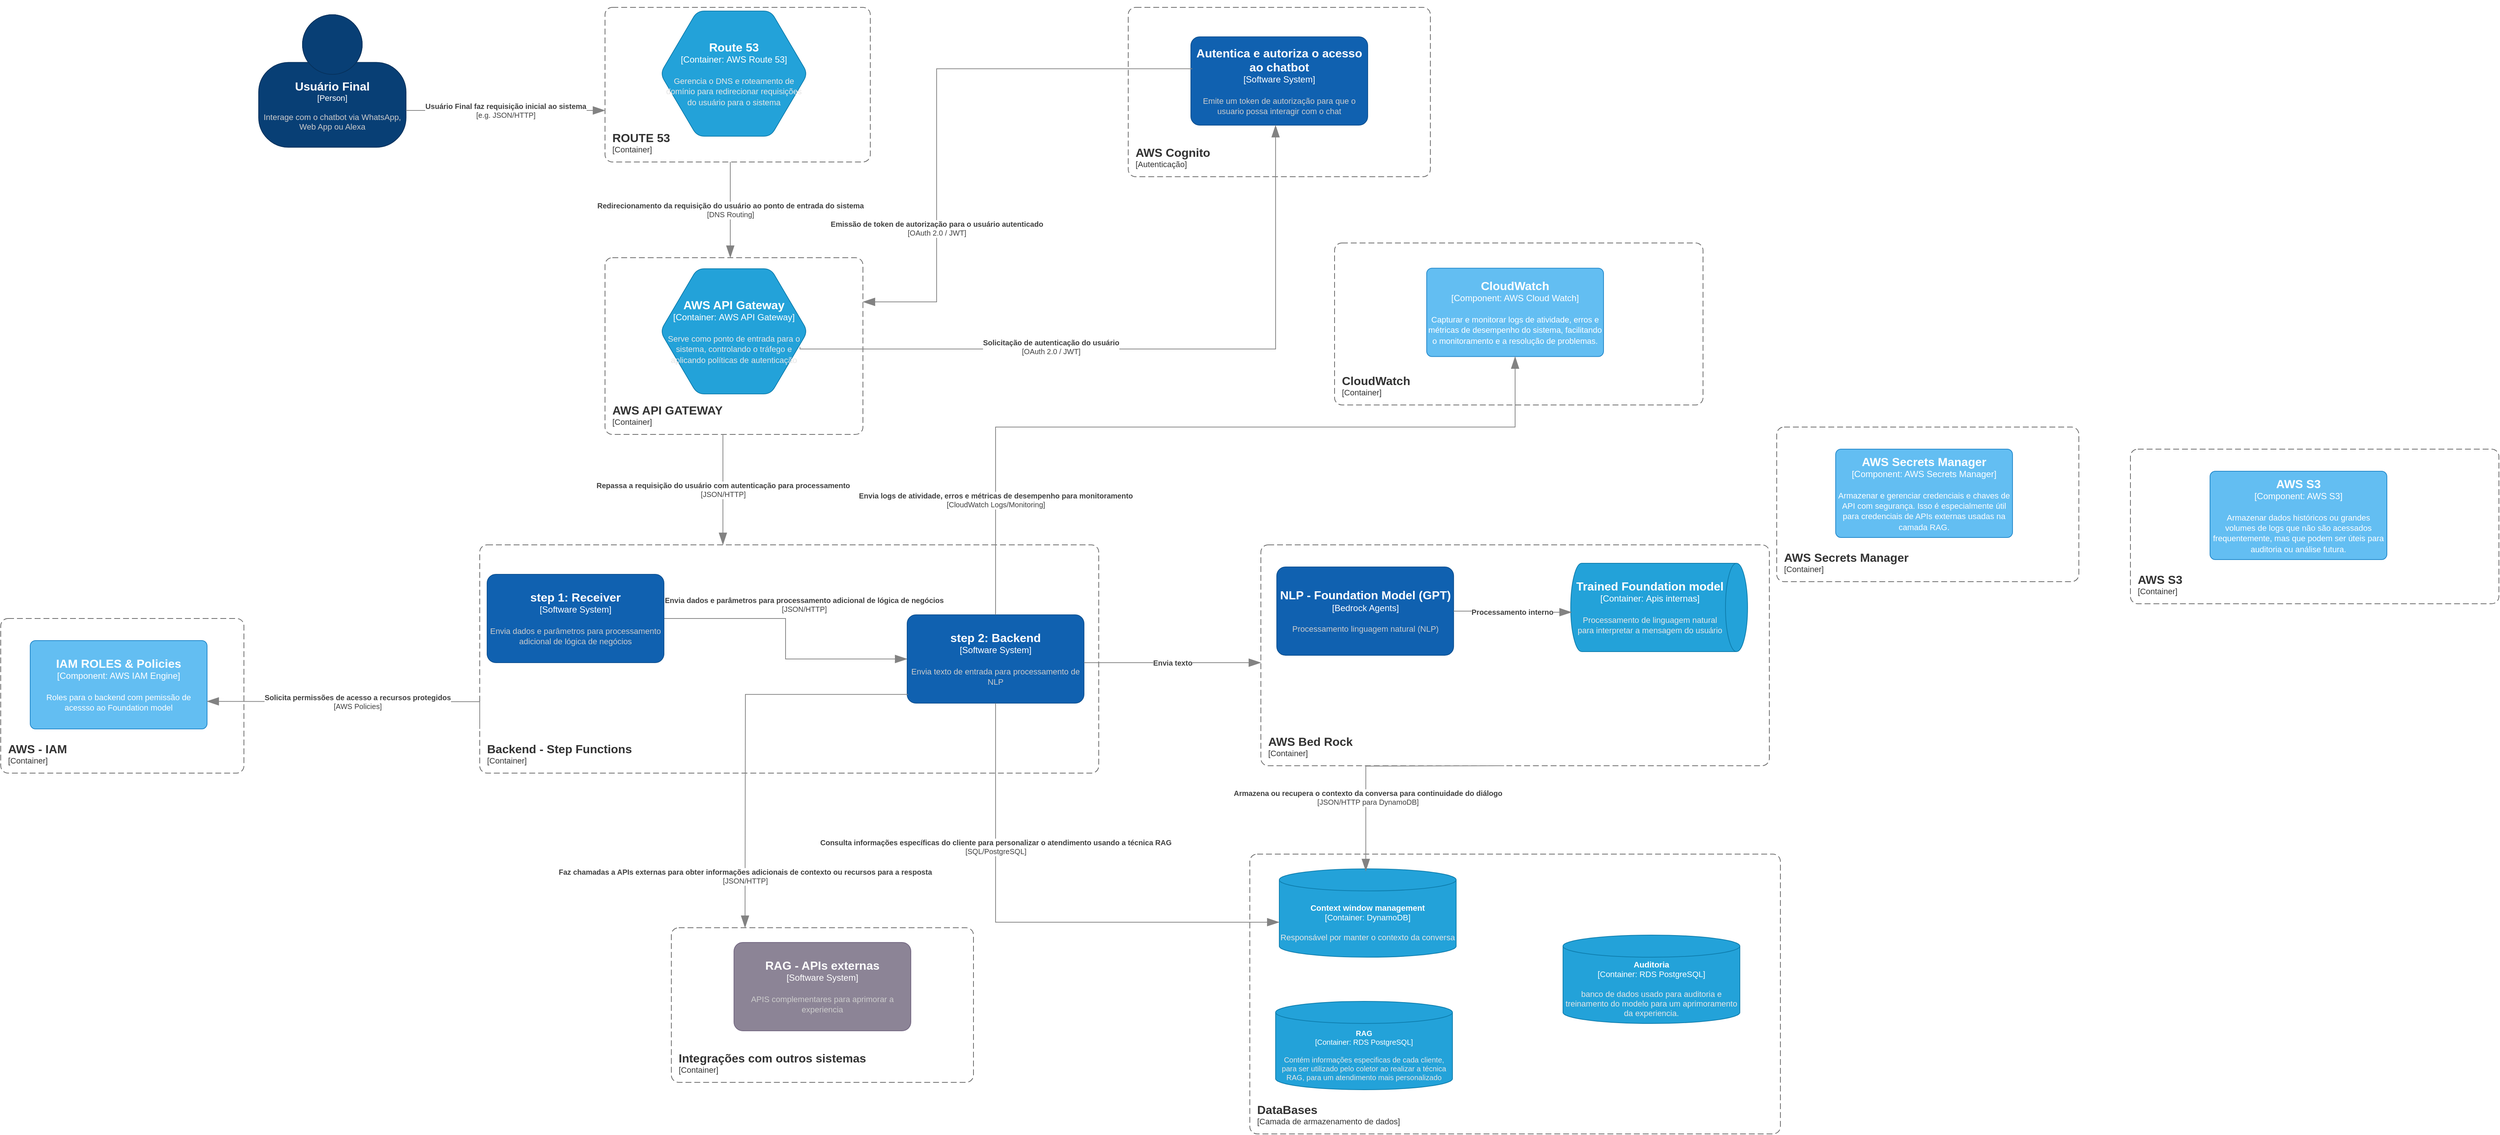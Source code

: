 <mxfile version="24.8.3">
  <diagram name="componentes" id="CaJh-Bn7c98b0ytrD74R">
    <mxGraphModel dx="3360" dy="2262" grid="1" gridSize="10" guides="1" tooltips="1" connect="1" arrows="1" fold="1" page="1" pageScale="1" pageWidth="827" pageHeight="1169" math="0" shadow="0">
      <root>
        <mxCell id="0" />
        <mxCell id="1" parent="0" />
        <object placeholders="1" c4Name="Usuário Final" c4Type="Person" c4Description="Interage com o chatbot via WhatsApp, Web App ou Alexa" label="&lt;font style=&quot;font-size: 16px&quot;&gt;&lt;b&gt;%c4Name%&lt;/b&gt;&lt;/font&gt;&lt;div&gt;[%c4Type%]&lt;/div&gt;&lt;br&gt;&lt;div&gt;&lt;font style=&quot;font-size: 11px&quot;&gt;&lt;font color=&quot;#cccccc&quot;&gt;%c4Description%&lt;/font&gt;&lt;/div&gt;" id="VNdF38yCdSBTjwTRoGW1-2">
          <mxCell style="html=1;fontSize=11;dashed=0;whiteSpace=wrap;fillColor=#083F75;strokeColor=#06315C;fontColor=#ffffff;shape=mxgraph.c4.person2;align=center;metaEdit=1;points=[[0.5,0,0],[1,0.5,0],[1,0.75,0],[0.75,1,0],[0.5,1,0],[0.25,1,0],[0,0.75,0],[0,0.5,0]];resizable=0;" parent="1" vertex="1">
            <mxGeometry x="-580" y="-220" width="200" height="180" as="geometry" />
          </mxCell>
        </object>
        <mxCell id="VNdF38yCdSBTjwTRoGW1-6" value="" style="group" parent="1" vertex="1" connectable="0">
          <mxGeometry x="600" y="-240" width="410" height="240" as="geometry" />
        </mxCell>
        <object placeholders="1" c4Name="AWS Cognito" c4Type="ContainerScopeBoundary" c4Application="Autenticação" label="&lt;font style=&quot;font-size: 16px&quot;&gt;&lt;b&gt;&lt;div style=&quot;text-align: left&quot;&gt;%c4Name%&lt;/div&gt;&lt;/b&gt;&lt;/font&gt;&lt;div style=&quot;text-align: left&quot;&gt;[%c4Application%]&lt;/div&gt;" id="VNdF38yCdSBTjwTRoGW1-4">
          <mxCell style="rounded=1;fontSize=11;whiteSpace=wrap;html=1;dashed=1;arcSize=20;fillColor=none;strokeColor=#666666;fontColor=#333333;labelBackgroundColor=none;align=left;verticalAlign=bottom;labelBorderColor=none;spacingTop=0;spacing=10;dashPattern=8 4;metaEdit=1;rotatable=0;perimeter=rectanglePerimeter;noLabel=0;labelPadding=0;allowArrows=0;connectable=0;expand=0;recursiveResize=0;editable=1;pointerEvents=0;absoluteArcSize=1;points=[[0.25,0,0],[0.5,0,0],[0.75,0,0],[1,0.25,0],[1,0.5,0],[1,0.75,0],[0.75,1,0],[0.5,1,0],[0.25,1,0],[0,0.75,0],[0,0.5,0],[0,0.25,0]];" parent="VNdF38yCdSBTjwTRoGW1-6" vertex="1">
            <mxGeometry y="10" width="410" height="230" as="geometry" />
          </mxCell>
        </object>
        <object placeholders="1" c4Name="Autentica e autoriza o acesso ao chatbot" c4Type="Software System" c4Description="Emite um token de autorização para que o usuario possa interagir com o chat" label="&lt;font style=&quot;font-size: 16px&quot;&gt;&lt;b&gt;%c4Name%&lt;/b&gt;&lt;/font&gt;&lt;div&gt;[%c4Type%]&lt;/div&gt;&lt;br&gt;&lt;div&gt;&lt;font style=&quot;font-size: 11px&quot;&gt;&lt;font color=&quot;#cccccc&quot;&gt;%c4Description%&lt;/font&gt;&lt;/div&gt;" id="VNdF38yCdSBTjwTRoGW1-5">
          <mxCell style="rounded=1;whiteSpace=wrap;html=1;labelBackgroundColor=none;fillColor=#1061B0;fontColor=#ffffff;align=center;arcSize=10;strokeColor=#0D5091;metaEdit=1;resizable=0;points=[[0.25,0,0],[0.5,0,0],[0.75,0,0],[1,0.25,0],[1,0.5,0],[1,0.75,0],[0.75,1,0],[0.5,1,0],[0.25,1,0],[0,0.75,0],[0,0.5,0],[0,0.25,0]];" parent="VNdF38yCdSBTjwTRoGW1-6" vertex="1">
            <mxGeometry x="85" y="49.996" width="240" height="120" as="geometry" />
          </mxCell>
        </object>
        <object placeholders="1" c4Name="ROUTE 53" c4Type="ContainerScopeBoundary" c4Application="Container" label="&lt;font style=&quot;font-size: 16px&quot;&gt;&lt;b&gt;&lt;div style=&quot;text-align: left&quot;&gt;%c4Name%&lt;/div&gt;&lt;/b&gt;&lt;/font&gt;&lt;div style=&quot;text-align: left&quot;&gt;[%c4Application%]&lt;/div&gt;" id="VNdF38yCdSBTjwTRoGW1-8">
          <mxCell style="rounded=1;fontSize=11;whiteSpace=wrap;html=1;dashed=1;arcSize=20;fillColor=none;strokeColor=#666666;fontColor=#333333;labelBackgroundColor=none;align=left;verticalAlign=bottom;labelBorderColor=none;spacingTop=0;spacing=10;dashPattern=8 4;metaEdit=1;rotatable=0;perimeter=rectanglePerimeter;noLabel=0;labelPadding=0;allowArrows=0;connectable=0;expand=0;recursiveResize=0;editable=1;pointerEvents=0;absoluteArcSize=1;points=[[0.25,0,0],[0.5,0,0],[0.75,0,0],[1,0.25,0],[1,0.5,0],[1,0.75,0],[0.75,1,0],[0.5,1,0],[0.25,1,0],[0,0.75,0],[0,0.5,0],[0,0.25,0]];" parent="1" vertex="1">
            <mxGeometry x="-110" y="-230" width="360" height="210" as="geometry" />
          </mxCell>
        </object>
        <object placeholders="1" c4Name="AWS Secrets Manager" c4Type="ContainerScopeBoundary" c4Application="Container" label="&lt;font style=&quot;font-size: 16px&quot;&gt;&lt;b&gt;&lt;div style=&quot;text-align: left&quot;&gt;%c4Name%&lt;/div&gt;&lt;/b&gt;&lt;/font&gt;&lt;div style=&quot;text-align: left&quot;&gt;[%c4Application%]&lt;/div&gt;" id="xEpCCRuONQisVrGLrf9y-17">
          <mxCell style="rounded=1;fontSize=11;whiteSpace=wrap;html=1;dashed=1;arcSize=20;fillColor=none;strokeColor=#666666;fontColor=#333333;labelBackgroundColor=none;align=left;verticalAlign=bottom;labelBorderColor=none;spacingTop=0;spacing=10;dashPattern=8 4;metaEdit=1;rotatable=0;perimeter=rectanglePerimeter;noLabel=0;labelPadding=0;allowArrows=0;connectable=0;expand=0;recursiveResize=0;editable=1;pointerEvents=0;absoluteArcSize=1;points=[[0.25,0,0],[0.5,0,0],[0.75,0,0],[1,0.25,0],[1,0.5,0],[1,0.75,0],[0.75,1,0],[0.5,1,0],[0.25,1,0],[0,0.75,0],[0,0.5,0],[0,0.25,0]];" parent="1" vertex="1">
            <mxGeometry x="1480" y="340" width="410" height="210" as="geometry" />
          </mxCell>
        </object>
        <object placeholders="1" c4Name="AWS Secrets Manager" c4Type="Component" c4Technology="AWS Secrets Manager" c4Description="Armazenar e gerenciar credenciais e chaves de API com segurança. Isso é especialmente útil para credenciais de APIs externas usadas na camada RAG." label="&lt;font style=&quot;font-size: 16px&quot;&gt;&lt;b&gt;%c4Name%&lt;/b&gt;&lt;/font&gt;&lt;div&gt;[%c4Type%: %c4Technology%]&lt;/div&gt;&lt;br&gt;&lt;div&gt;&lt;font style=&quot;font-size: 11px&quot;&gt;%c4Description%&lt;/font&gt;&lt;/div&gt;" id="xEpCCRuONQisVrGLrf9y-18">
          <mxCell style="rounded=1;whiteSpace=wrap;html=1;labelBackgroundColor=none;fillColor=#63BEF2;fontColor=#ffffff;align=center;arcSize=6;strokeColor=#2086C9;metaEdit=1;resizable=0;points=[[0.25,0,0],[0.5,0,0],[0.75,0,0],[1,0.25,0],[1,0.5,0],[1,0.75,0],[0.75,1,0],[0.5,1,0],[0.25,1,0],[0,0.75,0],[0,0.5,0],[0,0.25,0]];" parent="1" vertex="1">
            <mxGeometry x="1560" y="370" width="240" height="120" as="geometry" />
          </mxCell>
        </object>
        <object placeholders="1" c4Name="AWS S3" c4Type="ContainerScopeBoundary" c4Application="Container" label="&lt;font style=&quot;font-size: 16px&quot;&gt;&lt;b&gt;&lt;div style=&quot;text-align: left&quot;&gt;%c4Name%&lt;/div&gt;&lt;/b&gt;&lt;/font&gt;&lt;div style=&quot;text-align: left&quot;&gt;[%c4Application%]&lt;/div&gt;" id="xEpCCRuONQisVrGLrf9y-19">
          <mxCell style="rounded=1;fontSize=11;whiteSpace=wrap;html=1;dashed=1;arcSize=20;fillColor=none;strokeColor=#666666;fontColor=#333333;labelBackgroundColor=none;align=left;verticalAlign=bottom;labelBorderColor=none;spacingTop=0;spacing=10;dashPattern=8 4;metaEdit=1;rotatable=0;perimeter=rectanglePerimeter;noLabel=0;labelPadding=0;allowArrows=0;connectable=0;expand=0;recursiveResize=0;editable=1;pointerEvents=0;absoluteArcSize=1;points=[[0.25,0,0],[0.5,0,0],[0.75,0,0],[1,0.25,0],[1,0.5,0],[1,0.75,0],[0.75,1,0],[0.5,1,0],[0.25,1,0],[0,0.75,0],[0,0.5,0],[0,0.25,0]];" parent="1" vertex="1">
            <mxGeometry x="1960" y="370" width="500" height="210" as="geometry" />
          </mxCell>
        </object>
        <object placeholders="1" c4Name="AWS S3" c4Type="Component" c4Technology="AWS S3" c4Description="Armazenar dados históricos ou grandes volumes de logs que não são acessados frequentemente, mas que podem ser úteis para auditoria ou análise futura." label="&lt;font style=&quot;font-size: 16px&quot;&gt;&lt;b&gt;%c4Name%&lt;/b&gt;&lt;/font&gt;&lt;div&gt;[%c4Type%: %c4Technology%]&lt;/div&gt;&lt;br&gt;&lt;div&gt;&lt;font style=&quot;font-size: 11px&quot;&gt;%c4Description%&lt;/font&gt;&lt;/div&gt;" id="xEpCCRuONQisVrGLrf9y-20">
          <mxCell style="rounded=1;whiteSpace=wrap;html=1;labelBackgroundColor=none;fillColor=#63BEF2;fontColor=#ffffff;align=center;arcSize=6;strokeColor=#2086C9;metaEdit=1;resizable=0;points=[[0.25,0,0],[0.5,0,0],[0.75,0,0],[1,0.25,0],[1,0.5,0],[1,0.75,0],[0.75,1,0],[0.5,1,0],[0.25,1,0],[0,0.75,0],[0,0.5,0],[0,0.25,0]];" parent="1" vertex="1">
            <mxGeometry x="2068" y="400" width="240" height="120" as="geometry" />
          </mxCell>
        </object>
        <object placeholders="1" c4Name="Route 53" c4Type="Container" c4Technology="AWS Route 53" c4Description="Gerencia o DNS e roteamento de domínio para redirecionar requisições do usuário para o sistema" label="&lt;font style=&quot;font-size: 16px&quot;&gt;&lt;b&gt;%c4Name%&lt;/b&gt;&lt;/font&gt;&lt;div&gt;[%c4Type%:&amp;nbsp;%c4Technology%]&lt;/div&gt;&lt;br&gt;&lt;div&gt;&lt;font style=&quot;font-size: 11px&quot;&gt;&lt;font color=&quot;#E6E6E6&quot;&gt;%c4Description%&lt;/font&gt;&lt;/div&gt;" id="4NacW16ovgqLjH-iZWPr-2">
          <mxCell style="shape=hexagon;size=50;perimeter=hexagonPerimeter2;whiteSpace=wrap;html=1;fixedSize=1;rounded=1;labelBackgroundColor=none;fillColor=#23A2D9;fontSize=12;fontColor=#ffffff;align=center;strokeColor=#0E7DAD;metaEdit=1;points=[[0.5,0,0],[1,0.25,0],[1,0.5,0],[1,0.75,0],[0.5,1,0],[0,0.75,0],[0,0.5,0],[0,0.25,0]];resizable=0;" vertex="1" parent="1">
            <mxGeometry x="-35" y="-225" width="200" height="170" as="geometry" />
          </mxCell>
        </object>
        <object placeholders="1" c4Type="Relationship" c4Technology="e.g. JSON/HTTP" c4Description="Usuário Final faz requisição inicial ao sistema" label="&lt;div style=&quot;text-align: left&quot;&gt;&lt;div style=&quot;text-align: center&quot;&gt;&lt;b&gt;%c4Description%&lt;/b&gt;&lt;/div&gt;&lt;div style=&quot;text-align: center&quot;&gt;[%c4Technology%]&lt;/div&gt;&lt;/div&gt;" id="4NacW16ovgqLjH-iZWPr-5">
          <mxCell style="endArrow=blockThin;html=1;fontSize=10;fontColor=#404040;strokeWidth=1;endFill=1;strokeColor=#828282;elbow=vertical;metaEdit=1;endSize=14;startSize=14;jumpStyle=arc;jumpSize=16;rounded=0;edgeStyle=orthogonalEdgeStyle;" edge="1" parent="1">
            <mxGeometry width="240" relative="1" as="geometry">
              <mxPoint x="-380" y="-90" as="sourcePoint" />
              <mxPoint x="-110" y="-90" as="targetPoint" />
            </mxGeometry>
          </mxCell>
        </object>
        <mxCell id="4NacW16ovgqLjH-iZWPr-6" value="" style="group" vertex="1" connectable="0" parent="1">
          <mxGeometry x="-110" y="110" width="350" height="240" as="geometry" />
        </mxCell>
        <object placeholders="1" c4Name="AWS API GATEWAY" c4Type="ContainerScopeBoundary" c4Application="Container" label="&lt;font style=&quot;font-size: 16px&quot;&gt;&lt;b&gt;&lt;div style=&quot;text-align: left&quot;&gt;%c4Name%&lt;/div&gt;&lt;/b&gt;&lt;/font&gt;&lt;div style=&quot;text-align: left&quot;&gt;[%c4Application%]&lt;/div&gt;" id="VNdF38yCdSBTjwTRoGW1-7">
          <mxCell style="rounded=1;fontSize=11;whiteSpace=wrap;html=1;dashed=1;arcSize=20;fillColor=none;strokeColor=#666666;fontColor=#333333;labelBackgroundColor=none;align=left;verticalAlign=bottom;labelBorderColor=none;spacingTop=0;spacing=10;dashPattern=8 4;metaEdit=1;rotatable=0;perimeter=rectanglePerimeter;noLabel=0;labelPadding=0;allowArrows=0;connectable=0;expand=0;recursiveResize=0;editable=1;pointerEvents=0;absoluteArcSize=1;points=[[0.25,0,0],[0.5,0,0],[0.75,0,0],[1,0.25,0],[1,0.5,0],[1,0.75,0],[0.75,1,0],[0.5,1,0],[0.25,1,0],[0,0.75,0],[0,0.5,0],[0,0.25,0]];" parent="4NacW16ovgqLjH-iZWPr-6" vertex="1">
            <mxGeometry width="350" height="240" as="geometry" />
          </mxCell>
        </object>
        <object placeholders="1" c4Name="AWS API Gateway" c4Type="Container" c4Technology="AWS API Gateway" c4Description="Serve como ponto de entrada para o sistema, controlando o tráfego e aplicando políticas de autenticação" label="&lt;font style=&quot;font-size: 16px&quot;&gt;&lt;b&gt;%c4Name%&lt;/b&gt;&lt;/font&gt;&lt;div&gt;[%c4Type%:&amp;nbsp;%c4Technology%]&lt;/div&gt;&lt;br&gt;&lt;div&gt;&lt;font style=&quot;font-size: 11px&quot;&gt;&lt;font color=&quot;#E6E6E6&quot;&gt;%c4Description%&lt;/font&gt;&lt;/div&gt;" id="4NacW16ovgqLjH-iZWPr-3">
          <mxCell style="shape=hexagon;size=50;perimeter=hexagonPerimeter2;whiteSpace=wrap;html=1;fixedSize=1;rounded=1;labelBackgroundColor=none;fillColor=#23A2D9;fontSize=12;fontColor=#ffffff;align=center;strokeColor=#0E7DAD;metaEdit=1;points=[[0.5,0,0],[1,0.25,0],[1,0.5,0],[1,0.75,0],[0.5,1,0],[0,0.75,0],[0,0.5,0],[0,0.25,0]];resizable=0;" vertex="1" parent="4NacW16ovgqLjH-iZWPr-6">
            <mxGeometry x="74.996" y="15" width="200" height="170" as="geometry" />
          </mxCell>
        </object>
        <object placeholders="1" c4Type="Relationship" c4Technology="DNS Routing" c4Description="Redirecionamento da requisição do usuário ao ponto de entrada do sistema" label="&lt;div style=&quot;text-align: left&quot;&gt;&lt;div style=&quot;text-align: center&quot;&gt;&lt;b&gt;%c4Description%&lt;/b&gt;&lt;/div&gt;&lt;div style=&quot;text-align: center&quot;&gt;[%c4Technology%]&lt;/div&gt;&lt;/div&gt;" id="4NacW16ovgqLjH-iZWPr-7">
          <mxCell style="endArrow=blockThin;html=1;fontSize=10;fontColor=#404040;strokeWidth=1;endFill=1;strokeColor=#828282;elbow=vertical;metaEdit=1;endSize=14;startSize=14;jumpStyle=arc;jumpSize=16;rounded=0;edgeStyle=orthogonalEdgeStyle;" edge="1" parent="1">
            <mxGeometry width="240" relative="1" as="geometry">
              <mxPoint x="60" y="-20" as="sourcePoint" />
              <mxPoint x="60" y="110" as="targetPoint" />
            </mxGeometry>
          </mxCell>
        </object>
        <object placeholders="1" c4Type="Relationship" c4Technology="OAuth 2.0 / JWT" c4Description="Solicitação de autenticação do usuário" label="&lt;div style=&quot;text-align: left&quot;&gt;&lt;div style=&quot;text-align: center&quot;&gt;&lt;b&gt;%c4Description%&lt;/b&gt;&lt;/div&gt;&lt;div style=&quot;text-align: center&quot;&gt;[%c4Technology%]&lt;/div&gt;&lt;/div&gt;" id="4NacW16ovgqLjH-iZWPr-8">
          <mxCell style="endArrow=blockThin;html=1;fontSize=10;fontColor=#404040;strokeWidth=1;endFill=1;strokeColor=#828282;elbow=vertical;metaEdit=1;endSize=14;startSize=14;jumpStyle=arc;jumpSize=16;rounded=0;edgeStyle=orthogonalEdgeStyle;exitX=0.948;exitY=0.625;exitDx=0;exitDy=0;exitPerimeter=0;entryX=0.479;entryY=1;entryDx=0;entryDy=0;entryPerimeter=0;" edge="1" parent="1" source="4NacW16ovgqLjH-iZWPr-3" target="VNdF38yCdSBTjwTRoGW1-5">
            <mxGeometry x="-0.279" y="3" width="240" relative="1" as="geometry">
              <mxPoint x="240" y="233.91" as="sourcePoint" />
              <mxPoint x="800" as="targetPoint" />
              <Array as="points">
                <mxPoint x="155" y="234" />
                <mxPoint x="800" y="234" />
              </Array>
              <mxPoint as="offset" />
            </mxGeometry>
          </mxCell>
        </object>
        <object placeholders="1" c4Type="Relationship" c4Technology="OAuth 2.0 / JWT" c4Description="Emissão de token de autorização para o usuário autenticado" label="&lt;div style=&quot;text-align: left&quot;&gt;&lt;div style=&quot;text-align: center&quot;&gt;&lt;b&gt;%c4Description%&lt;/b&gt;&lt;/div&gt;&lt;div style=&quot;text-align: center&quot;&gt;[%c4Technology%]&lt;/div&gt;&lt;/div&gt;" id="4NacW16ovgqLjH-iZWPr-9">
          <mxCell style="endArrow=blockThin;html=1;fontSize=10;fontColor=#404040;strokeWidth=1;endFill=1;strokeColor=#828282;elbow=vertical;metaEdit=1;endSize=14;startSize=14;jumpStyle=arc;jumpSize=16;rounded=0;edgeStyle=orthogonalEdgeStyle;exitX=0.008;exitY=0.362;exitDx=0;exitDy=0;exitPerimeter=0;" edge="1" parent="1" source="VNdF38yCdSBTjwTRoGW1-5">
            <mxGeometry x="0.476" width="240" relative="1" as="geometry">
              <mxPoint x="610" y="170" as="sourcePoint" />
              <mxPoint x="240" y="170" as="targetPoint" />
              <Array as="points">
                <mxPoint x="340" y="-147" />
                <mxPoint x="340" y="170" />
              </Array>
              <mxPoint as="offset" />
            </mxGeometry>
          </mxCell>
        </object>
        <object placeholders="1" c4Type="Relationship" c4Technology="JSON/HTTP" c4Description="Repassa a requisição do usuário com autenticação para processamento" label="&lt;div style=&quot;text-align: left&quot;&gt;&lt;div style=&quot;text-align: center&quot;&gt;&lt;b&gt;%c4Description%&lt;/b&gt;&lt;/div&gt;&lt;div style=&quot;text-align: center&quot;&gt;[%c4Technology%]&lt;/div&gt;&lt;/div&gt;" id="4NacW16ovgqLjH-iZWPr-11">
          <mxCell style="endArrow=blockThin;html=1;fontSize=10;fontColor=#404040;strokeWidth=1;endFill=1;strokeColor=#828282;elbow=vertical;metaEdit=1;endSize=14;startSize=14;jumpStyle=arc;jumpSize=16;rounded=0;edgeStyle=orthogonalEdgeStyle;" edge="1" parent="1">
            <mxGeometry width="240" relative="1" as="geometry">
              <mxPoint x="50" y="350" as="sourcePoint" />
              <mxPoint x="50" y="500" as="targetPoint" />
            </mxGeometry>
          </mxCell>
        </object>
        <object placeholders="1" c4Type="Relationship" c4Technology="JSON/HTTP" c4Description=" Envia dados e parâmetros para processamento adicional de lógica de negócios" label="&lt;div style=&quot;text-align: left&quot;&gt;&lt;div style=&quot;text-align: center&quot;&gt;&lt;b&gt;%c4Description%&lt;/b&gt;&lt;/div&gt;&lt;div style=&quot;text-align: center&quot;&gt;[%c4Technology%]&lt;/div&gt;&lt;/div&gt;" id="4NacW16ovgqLjH-iZWPr-13">
          <mxCell style="endArrow=blockThin;html=1;fontSize=10;fontColor=#404040;strokeWidth=1;endFill=1;strokeColor=#828282;elbow=vertical;metaEdit=1;endSize=14;startSize=14;jumpStyle=arc;jumpSize=16;rounded=0;edgeStyle=orthogonalEdgeStyle;entryX=0;entryY=0.5;entryDx=0;entryDy=0;entryPerimeter=0;exitX=1;exitY=0.5;exitDx=0;exitDy=0;exitPerimeter=0;" edge="1" parent="1" source="xEpCCRuONQisVrGLrf9y-6" target="4NacW16ovgqLjH-iZWPr-12">
            <mxGeometry x="-0.136" y="32" width="240" relative="1" as="geometry">
              <mxPoint x="-10" y="600" as="sourcePoint" />
              <mxPoint x="220" y="600" as="targetPoint" />
              <mxPoint x="-7" y="-20" as="offset" />
            </mxGeometry>
          </mxCell>
        </object>
        <object placeholders="1" c4Name="Backend - Step Functions" c4Type="ContainerScopeBoundary" c4Application="Container" label="&lt;font style=&quot;font-size: 16px&quot;&gt;&lt;b&gt;&lt;div style=&quot;text-align: left&quot;&gt;%c4Name%&lt;/div&gt;&lt;/b&gt;&lt;/font&gt;&lt;div style=&quot;text-align: left&quot;&gt;[%c4Application%]&lt;/div&gt;" id="xEpCCRuONQisVrGLrf9y-5">
          <mxCell style="rounded=1;fontSize=11;whiteSpace=wrap;html=1;dashed=1;arcSize=20;fillColor=none;strokeColor=#666666;fontColor=#333333;labelBackgroundColor=none;align=left;verticalAlign=bottom;labelBorderColor=none;spacingTop=0;spacing=10;dashPattern=8 4;metaEdit=1;rotatable=0;perimeter=rectanglePerimeter;noLabel=0;labelPadding=0;allowArrows=0;connectable=0;expand=0;recursiveResize=0;editable=1;pointerEvents=0;absoluteArcSize=1;points=[[0.25,0,0],[0.5,0,0],[0.75,0,0],[1,0.25,0],[1,0.5,0],[1,0.75,0],[0.75,1,0],[0.5,1,0],[0.25,1,0],[0,0.75,0],[0,0.5,0],[0,0.25,0]];" parent="1" vertex="1">
            <mxGeometry x="-280" y="500" width="840" height="310" as="geometry" />
          </mxCell>
        </object>
        <object placeholders="1" c4Name="step 2: Backend" c4Type="Software System" c4Description="Envia texto de entrada para processamento de NLP" label="&lt;font style=&quot;font-size: 16px&quot;&gt;&lt;b&gt;%c4Name%&lt;/b&gt;&lt;/font&gt;&lt;div&gt;[%c4Type%]&lt;/div&gt;&lt;br&gt;&lt;div&gt;&lt;font style=&quot;font-size: 11px&quot;&gt;&lt;font color=&quot;#cccccc&quot;&gt;%c4Description%&lt;/font&gt;&lt;/div&gt;" id="4NacW16ovgqLjH-iZWPr-12">
          <mxCell style="rounded=1;whiteSpace=wrap;html=1;labelBackgroundColor=none;fillColor=#1061B0;fontColor=#ffffff;align=center;arcSize=10;strokeColor=#0D5091;metaEdit=1;resizable=0;points=[[0.25,0,0],[0.5,0,0],[0.75,0,0],[1,0.25,0],[1,0.5,0],[1,0.75,0],[0.75,1,0],[0.5,1,0],[0.25,1,0],[0,0.75,0],[0,0.5,0],[0,0.25,0]];" vertex="1" parent="1">
            <mxGeometry x="299.997" y="594.996" width="240" height="120" as="geometry" />
          </mxCell>
        </object>
        <object placeholders="1" c4Name="step 1: Receiver" c4Type="Software System" c4Description="Envia dados e parâmetros para processamento adicional de lógica de negócios" label="&lt;font style=&quot;font-size: 16px&quot;&gt;&lt;b&gt;%c4Name%&lt;/b&gt;&lt;/font&gt;&lt;div&gt;[%c4Type%]&lt;/div&gt;&lt;br&gt;&lt;div&gt;&lt;font style=&quot;font-size: 11px&quot;&gt;&lt;font color=&quot;#cccccc&quot;&gt;%c4Description%&lt;/font&gt;&lt;/div&gt;" id="xEpCCRuONQisVrGLrf9y-6">
          <mxCell style="rounded=1;whiteSpace=wrap;html=1;labelBackgroundColor=none;fillColor=#1061B0;fontColor=#ffffff;align=center;arcSize=10;strokeColor=#0D5091;metaEdit=1;resizable=0;points=[[0.25,0,0],[0.5,0,0],[0.75,0,0],[1,0.25,0],[1,0.5,0],[1,0.75,0],[0.75,1,0],[0.5,1,0],[0.25,1,0],[0,0.75,0],[0,0.5,0],[0,0.25,0]];" parent="1" vertex="1">
            <mxGeometry x="-270.003" y="539.996" width="240" height="120" as="geometry" />
          </mxCell>
        </object>
        <mxCell id="4NacW16ovgqLjH-iZWPr-14" value="" style="group" vertex="1" connectable="0" parent="1">
          <mxGeometry x="780" y="500" width="690" height="300" as="geometry" />
        </mxCell>
        <object placeholders="1" c4Name="AWS Bed Rock" c4Type="ContainerScopeBoundary" c4Application="Container" label="&lt;font style=&quot;font-size: 16px&quot;&gt;&lt;b&gt;&lt;div style=&quot;text-align: left&quot;&gt;%c4Name%&lt;/div&gt;&lt;/b&gt;&lt;/font&gt;&lt;div style=&quot;text-align: left&quot;&gt;[%c4Application%]&lt;/div&gt;" id="xEpCCRuONQisVrGLrf9y-2">
          <mxCell style="rounded=1;fontSize=11;whiteSpace=wrap;html=1;dashed=1;arcSize=20;fillColor=none;strokeColor=#666666;fontColor=#333333;labelBackgroundColor=none;align=left;verticalAlign=bottom;labelBorderColor=none;spacingTop=0;spacing=10;dashPattern=8 4;metaEdit=1;rotatable=0;perimeter=rectanglePerimeter;noLabel=0;labelPadding=0;allowArrows=0;connectable=0;expand=0;recursiveResize=0;editable=1;pointerEvents=0;absoluteArcSize=1;points=[[0.25,0,0],[0.5,0,0],[0.75,0,0],[1,0.25,0],[1,0.5,0],[1,0.75,0],[0.75,1,0],[0.5,1,0],[0.25,1,0],[0,0.75,0],[0,0.5,0],[0,0.25,0]];" parent="4NacW16ovgqLjH-iZWPr-14" vertex="1">
            <mxGeometry width="690" height="300" as="geometry" />
          </mxCell>
        </object>
        <object placeholders="1" c4Name="NLP - Foundation Model (GPT)" c4Type="Bedrock Agents" c4Description="Processamento linguagem natural (NLP)" label="&lt;font style=&quot;font-size: 16px&quot;&gt;&lt;b&gt;%c4Name%&lt;/b&gt;&lt;/font&gt;&lt;div&gt;[%c4Type%]&lt;/div&gt;&lt;br&gt;&lt;div&gt;&lt;font style=&quot;font-size: 11px&quot;&gt;&lt;font color=&quot;#cccccc&quot;&gt;%c4Description%&lt;/font&gt;&lt;/div&gt;" id="xEpCCRuONQisVrGLrf9y-4">
          <mxCell style="rounded=1;whiteSpace=wrap;html=1;labelBackgroundColor=none;fillColor=#1061B0;fontColor=#ffffff;align=center;arcSize=10;strokeColor=#0D5091;metaEdit=1;resizable=0;points=[[0.25,0,0],[0.5,0,0],[0.75,0,0],[1,0.25,0],[1,0.5,0],[1,0.75,0],[0.75,1,0],[0.5,1,0],[0.25,1,0],[0,0.75,0],[0,0.5,0],[0,0.25,0]];" parent="4NacW16ovgqLjH-iZWPr-14" vertex="1">
            <mxGeometry x="21.562" y="29.997" width="240" height="120" as="geometry" />
          </mxCell>
        </object>
        <object placeholders="1" c4Name="Trained Foundation model" c4Type="Container" c4Technology="Apis internas" c4Description="Processamento de linguagem natural para interpretar a mensagem do usuário" label="&lt;font style=&quot;font-size: 16px&quot;&gt;&lt;b&gt;%c4Name%&lt;/b&gt;&lt;/font&gt;&lt;div&gt;[%c4Type%:&amp;nbsp;%c4Technology%]&lt;/div&gt;&lt;br&gt;&lt;div&gt;&lt;font style=&quot;font-size: 11px&quot;&gt;&lt;font color=&quot;#E6E6E6&quot;&gt;%c4Description%&lt;/font&gt;&lt;/div&gt;" id="4NacW16ovgqLjH-iZWPr-16">
          <mxCell style="shape=cylinder3;size=15;direction=south;whiteSpace=wrap;html=1;boundedLbl=1;rounded=0;labelBackgroundColor=none;fillColor=#23A2D9;fontSize=12;fontColor=#ffffff;align=center;strokeColor=#0E7DAD;metaEdit=1;points=[[0.5,0,0],[1,0.25,0],[1,0.5,0],[1,0.75,0],[0.5,1,0],[0,0.75,0],[0,0.5,0],[0,0.25,0]];resizable=0;" vertex="1" parent="4NacW16ovgqLjH-iZWPr-14">
            <mxGeometry x="420.469" y="25" width="240" height="120" as="geometry" />
          </mxCell>
        </object>
        <object placeholders="1" c4Type="Relationship" c4Description="Processamento interno" label="&lt;div style=&quot;text-align: left&quot;&gt;&lt;div style=&quot;text-align: center&quot;&gt;&lt;b&gt;%c4Description%&lt;/b&gt;&lt;/div&gt;" id="4NacW16ovgqLjH-iZWPr-17">
          <mxCell style="endArrow=blockThin;html=1;fontSize=10;fontColor=#404040;strokeWidth=1;endFill=1;strokeColor=#828282;elbow=vertical;metaEdit=1;endSize=14;startSize=14;jumpStyle=arc;jumpSize=16;rounded=0;edgeStyle=orthogonalEdgeStyle;exitX=1;exitY=0.5;exitDx=0;exitDy=0;exitPerimeter=0;entryX=0.554;entryY=0.995;entryDx=0;entryDy=0;entryPerimeter=0;" edge="1" parent="4NacW16ovgqLjH-iZWPr-14" source="xEpCCRuONQisVrGLrf9y-4" target="4NacW16ovgqLjH-iZWPr-16">
            <mxGeometry width="240" relative="1" as="geometry">
              <mxPoint x="258.75" y="210" as="sourcePoint" />
              <mxPoint x="517.5" y="210" as="targetPoint" />
            </mxGeometry>
          </mxCell>
        </object>
        <object placeholders="1" c4Type="Relationship" c4Description="Envia texto" label="&lt;div style=&quot;text-align: left&quot;&gt;&lt;div style=&quot;text-align: center&quot;&gt;&lt;b&gt;%c4Description%&lt;/b&gt;&lt;/div&gt;" id="4NacW16ovgqLjH-iZWPr-15">
          <mxCell style="endArrow=blockThin;html=1;fontSize=10;fontColor=#404040;strokeWidth=1;endFill=1;strokeColor=#828282;elbow=vertical;metaEdit=1;endSize=14;startSize=14;jumpStyle=arc;jumpSize=16;rounded=0;edgeStyle=orthogonalEdgeStyle;" edge="1" parent="1">
            <mxGeometry width="240" relative="1" as="geometry">
              <mxPoint x="540" y="660" as="sourcePoint" />
              <mxPoint x="780" y="660" as="targetPoint" />
            </mxGeometry>
          </mxCell>
        </object>
        <mxCell id="4NacW16ovgqLjH-iZWPr-19" value="" style="group;fontSize=11;" vertex="1" connectable="0" parent="1">
          <mxGeometry x="765" y="920" width="720" height="380" as="geometry" />
        </mxCell>
        <mxCell id="4NacW16ovgqLjH-iZWPr-25" value="" style="group" vertex="1" connectable="0" parent="4NacW16ovgqLjH-iZWPr-19">
          <mxGeometry width="720" height="380" as="geometry" />
        </mxCell>
        <object placeholders="1" c4Name="DataBases" c4Type="ContainerScopeBoundary" c4Application="Camada de armazenamento de dados" label="&lt;font style=&quot;font-size: 16px&quot;&gt;&lt;b&gt;&lt;div style=&quot;text-align: left&quot;&gt;%c4Name%&lt;/div&gt;&lt;/b&gt;&lt;/font&gt;&lt;div style=&quot;text-align: left&quot;&gt;[%c4Application%]&lt;/div&gt;" id="4NacW16ovgqLjH-iZWPr-20">
          <mxCell style="rounded=1;fontSize=11;whiteSpace=wrap;html=1;dashed=1;arcSize=20;fillColor=none;strokeColor=#666666;fontColor=#333333;labelBackgroundColor=none;align=left;verticalAlign=bottom;labelBorderColor=none;spacingTop=0;spacing=10;dashPattern=8 4;metaEdit=1;rotatable=0;perimeter=rectanglePerimeter;noLabel=0;labelPadding=0;allowArrows=0;connectable=0;expand=0;recursiveResize=0;editable=1;pointerEvents=0;absoluteArcSize=1;points=[[0.25,0,0],[0.5,0,0],[0.75,0,0],[1,0.25,0],[1,0.5,0],[1,0.75,0],[0.75,1,0],[0.5,1,0],[0.25,1,0],[0,0.75,0],[0,0.5,0],[0,0.25,0]];" vertex="1" parent="4NacW16ovgqLjH-iZWPr-25">
            <mxGeometry width="720" height="380" as="geometry" />
          </mxCell>
        </object>
        <object placeholders="1" c4Name="Context window management" c4Type="Container" c4Technology="DynamoDB" c4Description="Responsável por manter o contexto da conversa" label="&lt;font style=&quot;font-size: 11px;&quot;&gt;&lt;b style=&quot;font-size: 11px;&quot;&gt;%c4Name%&lt;/b&gt;&lt;/font&gt;&lt;div style=&quot;font-size: 11px;&quot;&gt;[%c4Type%:&amp;nbsp;%c4Technology%]&lt;/div&gt;&lt;br style=&quot;font-size: 11px;&quot;&gt;&lt;div style=&quot;font-size: 11px;&quot;&gt;&lt;font style=&quot;font-size: 11px&quot;&gt;&lt;font color=&quot;#E6E6E6&quot; style=&quot;font-size: 11px;&quot;&gt;%c4Description%&lt;/font&gt;&lt;/font&gt;&lt;/div&gt;" id="4NacW16ovgqLjH-iZWPr-24">
          <mxCell style="shape=cylinder3;size=15;whiteSpace=wrap;html=1;boundedLbl=1;rounded=0;labelBackgroundColor=none;fillColor=#23A2D9;fontSize=11;fontColor=#ffffff;align=center;strokeColor=#0E7DAD;metaEdit=1;points=[[0.5,0,0],[1,0.25,0],[1,0.5,0],[1,0.75,0],[0.5,1,0],[0,0.75,0],[0,0.5,0],[0,0.25,0]];resizable=0;" vertex="1" parent="4NacW16ovgqLjH-iZWPr-25">
            <mxGeometry x="40" y="20" width="240" height="120" as="geometry" />
          </mxCell>
        </object>
        <object placeholders="1" c4Name="Auditoria" c4Type="Container" c4Technology="RDS PostgreSQL" c4Description="banco de dados usado para auditoria e treinamento do modelo para um aprimoramento da experiencia." label="&lt;font style=&quot;font-size: 11px;&quot;&gt;&lt;b style=&quot;font-size: 11px;&quot;&gt;%c4Name%&lt;/b&gt;&lt;/font&gt;&lt;div style=&quot;font-size: 11px;&quot;&gt;[%c4Type%:&amp;nbsp;%c4Technology%]&lt;/div&gt;&lt;br style=&quot;font-size: 11px;&quot;&gt;&lt;div style=&quot;font-size: 11px;&quot;&gt;&lt;font style=&quot;font-size: 11px&quot;&gt;&lt;font color=&quot;#E6E6E6&quot; style=&quot;font-size: 11px;&quot;&gt;%c4Description%&lt;/font&gt;&lt;/font&gt;&lt;/div&gt;" id="4NacW16ovgqLjH-iZWPr-23">
          <mxCell style="shape=cylinder3;size=15;whiteSpace=wrap;html=1;boundedLbl=1;rounded=0;labelBackgroundColor=none;fillColor=#23A2D9;fontSize=11;fontColor=#ffffff;align=center;strokeColor=#0E7DAD;metaEdit=1;points=[[0.5,0,0],[1,0.25,0],[1,0.5,0],[1,0.75,0],[0.5,1,0],[0,0.75,0],[0,0.5,0],[0,0.25,0]];resizable=0;" vertex="1" parent="4NacW16ovgqLjH-iZWPr-25">
            <mxGeometry x="425" y="110" width="240" height="120" as="geometry" />
          </mxCell>
        </object>
        <object placeholders="1" c4Name="RAG" c4Type="Container" c4Technology="RDS PostgreSQL" c4Description="Contém informações especificas de cada cliente, para ser utilizado pelo coletor ao realizar a técnica RAG, para um atendimento mais personalizado" label="&lt;font style=&quot;font-size: 10px;&quot;&gt;&lt;b style=&quot;font-size: 10px;&quot;&gt;%c4Name%&lt;/b&gt;&lt;/font&gt;&lt;div style=&quot;font-size: 10px;&quot;&gt;[%c4Type%:&amp;nbsp;%c4Technology%]&lt;/div&gt;&lt;br style=&quot;font-size: 10px;&quot;&gt;&lt;div style=&quot;font-size: 10px;&quot;&gt;&lt;font style=&quot;font-size: 10px;&quot;&gt;&lt;font style=&quot;font-size: 10px;&quot; color=&quot;#E6E6E6&quot;&gt;%c4Description%&lt;/font&gt;&lt;/font&gt;&lt;/div&gt;" id="4NacW16ovgqLjH-iZWPr-22">
          <mxCell style="shape=cylinder3;size=15;whiteSpace=wrap;html=1;boundedLbl=1;rounded=0;labelBackgroundColor=none;fillColor=#23A2D9;fontSize=10;fontColor=#ffffff;align=center;strokeColor=#0E7DAD;metaEdit=1;points=[[0.5,0,0],[1,0.25,0],[1,0.5,0],[1,0.75,0],[0.5,1,0],[0,0.75,0],[0,0.5,0],[0,0.25,0]];resizable=0;" vertex="1" parent="4NacW16ovgqLjH-iZWPr-25">
            <mxGeometry x="35" y="200" width="240" height="120" as="geometry" />
          </mxCell>
        </object>
        <object placeholders="1" c4Type="Relationship" c4Technology="JSON/HTTP para DynamoDB" c4Description="Armazena ou recupera o contexto da conversa para continuidade do diálogo" label="&lt;div style=&quot;text-align: left&quot;&gt;&lt;div style=&quot;text-align: center&quot;&gt;&lt;b&gt;%c4Description%&lt;/b&gt;&lt;/div&gt;&lt;div style=&quot;text-align: center&quot;&gt;[%c4Technology%]&lt;/div&gt;&lt;/div&gt;" id="4NacW16ovgqLjH-iZWPr-26">
          <mxCell style="endArrow=blockThin;html=1;fontSize=10;fontColor=#404040;strokeWidth=1;endFill=1;strokeColor=#828282;elbow=vertical;metaEdit=1;endSize=14;startSize=14;jumpStyle=arc;jumpSize=16;rounded=0;edgeStyle=orthogonalEdgeStyle;entryX=0.489;entryY=0.025;entryDx=0;entryDy=0;entryPerimeter=0;" edge="1" parent="1" target="4NacW16ovgqLjH-iZWPr-24">
            <mxGeometry x="0.398" y="3" width="240" relative="1" as="geometry">
              <mxPoint x="1110" y="800" as="sourcePoint" />
              <mxPoint x="1110" y="980" as="targetPoint" />
              <mxPoint as="offset" />
            </mxGeometry>
          </mxCell>
        </object>
        <object placeholders="1" c4Type="Relationship" c4Technology="SQL/PostgreSQL" c4Description="Consulta informações específicas do cliente para personalizar o atendimento usando a técnica RAG" label="&lt;div style=&quot;text-align: left&quot;&gt;&lt;div style=&quot;text-align: center&quot;&gt;&lt;b&gt;%c4Description%&lt;/b&gt;&lt;/div&gt;&lt;div style=&quot;text-align: center&quot;&gt;[%c4Technology%]&lt;/div&gt;&lt;/div&gt;" id="4NacW16ovgqLjH-iZWPr-27">
          <mxCell style="endArrow=blockThin;html=1;fontSize=10;fontColor=#404040;strokeWidth=1;endFill=1;strokeColor=#828282;elbow=vertical;metaEdit=1;endSize=14;startSize=14;jumpStyle=arc;jumpSize=16;rounded=0;edgeStyle=orthogonalEdgeStyle;exitX=0.5;exitY=1;exitDx=0;exitDy=0;exitPerimeter=0;entryX=0;entryY=0.604;entryDx=0;entryDy=0;entryPerimeter=0;" edge="1" parent="1" source="4NacW16ovgqLjH-iZWPr-12" target="4NacW16ovgqLjH-iZWPr-24">
            <mxGeometry x="-0.429" width="240" relative="1" as="geometry">
              <mxPoint x="410" y="870" as="sourcePoint" />
              <mxPoint x="650" y="870" as="targetPoint" />
              <mxPoint as="offset" />
            </mxGeometry>
          </mxCell>
        </object>
        <mxCell id="4NacW16ovgqLjH-iZWPr-28" value="" style="group" vertex="1" connectable="0" parent="1">
          <mxGeometry x="-20" y="1020" width="410" height="210" as="geometry" />
        </mxCell>
        <object placeholders="1" c4Name="Integrações com outros sistemas" c4Type="ContainerScopeBoundary" c4Application="Container" label="&lt;font style=&quot;font-size: 16px&quot;&gt;&lt;b&gt;&lt;div style=&quot;text-align: left&quot;&gt;%c4Name%&lt;/div&gt;&lt;/b&gt;&lt;/font&gt;&lt;div style=&quot;text-align: left&quot;&gt;[%c4Application%]&lt;/div&gt;" id="xEpCCRuONQisVrGLrf9y-11">
          <mxCell style="rounded=1;fontSize=11;whiteSpace=wrap;html=1;dashed=1;arcSize=20;fillColor=none;strokeColor=#666666;fontColor=#333333;labelBackgroundColor=none;align=left;verticalAlign=bottom;labelBorderColor=none;spacingTop=0;spacing=10;dashPattern=8 4;metaEdit=1;rotatable=0;perimeter=rectanglePerimeter;noLabel=0;labelPadding=0;allowArrows=0;connectable=0;expand=0;recursiveResize=0;editable=1;pointerEvents=0;absoluteArcSize=1;points=[[0.25,0,0],[0.5,0,0],[0.75,0,0],[1,0.25,0],[1,0.5,0],[1,0.75,0],[0.75,1,0],[0.5,1,0],[0.25,1,0],[0,0.75,0],[0,0.5,0],[0,0.25,0]];" parent="4NacW16ovgqLjH-iZWPr-28" vertex="1">
            <mxGeometry width="410" height="210" as="geometry" />
          </mxCell>
        </object>
        <object placeholders="1" c4Name="RAG - APIs externas " c4Type="Software System" c4Description="APIS complementares para aprimorar a experiencia" label="&lt;font style=&quot;font-size: 16px&quot;&gt;&lt;b&gt;%c4Name%&lt;/b&gt;&lt;/font&gt;&lt;div&gt;[%c4Type%]&lt;/div&gt;&lt;br&gt;&lt;div&gt;&lt;font style=&quot;font-size: 11px&quot;&gt;&lt;font color=&quot;#cccccc&quot;&gt;%c4Description%&lt;/font&gt;&lt;/div&gt;" id="xEpCCRuONQisVrGLrf9y-12">
          <mxCell style="rounded=1;whiteSpace=wrap;html=1;labelBackgroundColor=none;fillColor=#8C8496;fontColor=#ffffff;align=center;arcSize=10;strokeColor=#736782;metaEdit=1;resizable=0;points=[[0.25,0,0],[0.5,0,0],[0.75,0,0],[1,0.25,0],[1,0.5,0],[1,0.75,0],[0.75,1,0],[0.5,1,0],[0.25,1,0],[0,0.75,0],[0,0.5,0],[0,0.25,0]];" parent="4NacW16ovgqLjH-iZWPr-28" vertex="1">
            <mxGeometry x="85" y="20" width="240" height="120" as="geometry" />
          </mxCell>
        </object>
        <object placeholders="1" c4Type="Relationship" c4Technology="JSON/HTTP" c4Description=" Faz chamadas a APIs externas para obter informações adicionais de contexto ou recursos para a resposta" label="&lt;div style=&quot;text-align: left&quot;&gt;&lt;div style=&quot;text-align: center&quot;&gt;&lt;b&gt;%c4Description%&lt;/b&gt;&lt;/div&gt;&lt;div style=&quot;text-align: center&quot;&gt;[%c4Technology%]&lt;/div&gt;&lt;/div&gt;" id="4NacW16ovgqLjH-iZWPr-29">
          <mxCell style="endArrow=blockThin;html=1;fontSize=10;fontColor=#404040;strokeWidth=1;endFill=1;strokeColor=#828282;elbow=vertical;metaEdit=1;endSize=14;startSize=14;jumpStyle=arc;jumpSize=16;rounded=0;edgeStyle=orthogonalEdgeStyle;exitX=0.005;exitY=0.901;exitDx=0;exitDy=0;exitPerimeter=0;" edge="1" parent="1" source="4NacW16ovgqLjH-iZWPr-12">
            <mxGeometry x="0.74" width="240" relative="1" as="geometry">
              <mxPoint x="20" y="960" as="sourcePoint" />
              <mxPoint x="80" y="1020" as="targetPoint" />
              <mxPoint as="offset" />
            </mxGeometry>
          </mxCell>
        </object>
        <mxCell id="4NacW16ovgqLjH-iZWPr-30" value="" style="group" vertex="1" connectable="0" parent="1">
          <mxGeometry x="-930" y="600" width="330" height="210" as="geometry" />
        </mxCell>
        <object placeholders="1" c4Name="AWS - IAM" c4Type="ContainerScopeBoundary" c4Application="Container" label="&lt;font style=&quot;font-size: 16px&quot;&gt;&lt;b&gt;&lt;div style=&quot;text-align: left&quot;&gt;%c4Name%&lt;/div&gt;&lt;/b&gt;&lt;/font&gt;&lt;div style=&quot;text-align: left&quot;&gt;[%c4Application%]&lt;/div&gt;" id="xEpCCRuONQisVrGLrf9y-13">
          <mxCell style="rounded=1;fontSize=11;whiteSpace=wrap;html=1;dashed=1;arcSize=20;fillColor=none;strokeColor=#666666;fontColor=#333333;labelBackgroundColor=none;align=left;verticalAlign=bottom;labelBorderColor=none;spacingTop=0;spacing=10;dashPattern=8 4;metaEdit=1;rotatable=0;perimeter=rectanglePerimeter;noLabel=0;labelPadding=0;allowArrows=0;connectable=0;expand=0;recursiveResize=0;editable=1;pointerEvents=0;absoluteArcSize=1;points=[[0.25,0,0],[0.5,0,0],[0.75,0,0],[1,0.25,0],[1,0.5,0],[1,0.75,0],[0.75,1,0],[0.5,1,0],[0.25,1,0],[0,0.75,0],[0,0.5,0],[0,0.25,0]];" parent="4NacW16ovgqLjH-iZWPr-30" vertex="1">
            <mxGeometry width="330" height="210" as="geometry" />
          </mxCell>
        </object>
        <object placeholders="1" c4Name="IAM ROLES &amp; Policies" c4Type="Component" c4Technology="AWS IAM Engine" c4Description="Roles para o backend com pemissão de acessso ao Foundation model" label="&lt;font style=&quot;font-size: 16px&quot;&gt;&lt;b&gt;%c4Name%&lt;/b&gt;&lt;/font&gt;&lt;div&gt;[%c4Type%: %c4Technology%]&lt;/div&gt;&lt;br&gt;&lt;div&gt;&lt;font style=&quot;font-size: 11px&quot;&gt;%c4Description%&lt;/font&gt;&lt;/div&gt;" id="xEpCCRuONQisVrGLrf9y-14">
          <mxCell style="rounded=1;whiteSpace=wrap;html=1;labelBackgroundColor=none;fillColor=#63BEF2;fontColor=#ffffff;align=center;arcSize=6;strokeColor=#2086C9;metaEdit=1;resizable=0;points=[[0.25,0,0],[0.5,0,0],[0.75,0,0],[1,0.25,0],[1,0.5,0],[1,0.75,0],[0.75,1,0],[0.5,1,0],[0.25,1,0],[0,0.75,0],[0,0.5,0],[0,0.25,0]];" parent="4NacW16ovgqLjH-iZWPr-30" vertex="1">
            <mxGeometry x="40" y="30" width="240" height="120" as="geometry" />
          </mxCell>
        </object>
        <object placeholders="1" c4Type="Relationship" c4Technology="AWS Policies" c4Description="Solicita permissões de acesso a recursos protegidos" label="&lt;div style=&quot;text-align: left&quot;&gt;&lt;div style=&quot;text-align: center&quot;&gt;&lt;b&gt;%c4Description%&lt;/b&gt;&lt;/div&gt;&lt;div style=&quot;text-align: center&quot;&gt;[%c4Technology%]&lt;/div&gt;&lt;/div&gt;" id="4NacW16ovgqLjH-iZWPr-31">
          <mxCell style="endArrow=blockThin;html=1;fontSize=10;fontColor=#404040;strokeWidth=1;endFill=1;strokeColor=#828282;elbow=vertical;metaEdit=1;endSize=14;startSize=14;jumpStyle=arc;jumpSize=16;rounded=0;edgeStyle=orthogonalEdgeStyle;entryX=0.998;entryY=0.688;entryDx=0;entryDy=0;entryPerimeter=0;" edge="1" parent="1" target="xEpCCRuONQisVrGLrf9y-14">
            <mxGeometry width="240" relative="1" as="geometry">
              <mxPoint x="-280" y="750" as="sourcePoint" />
              <mxPoint x="-600" y="750" as="targetPoint" />
              <Array as="points">
                <mxPoint x="-280" y="713" />
                <mxPoint x="-465" y="713" />
              </Array>
              <mxPoint as="offset" />
            </mxGeometry>
          </mxCell>
        </object>
        <mxCell id="4NacW16ovgqLjH-iZWPr-33" value="" style="group" vertex="1" connectable="0" parent="1">
          <mxGeometry x="880" y="90" width="505" height="220" as="geometry" />
        </mxCell>
        <mxCell id="4NacW16ovgqLjH-iZWPr-32" value="" style="group" vertex="1" connectable="0" parent="4NacW16ovgqLjH-iZWPr-33">
          <mxGeometry x="5" y="14.667" width="500" height="205.333" as="geometry" />
        </mxCell>
        <object placeholders="1" c4Name="CloudWatch" c4Type="Component" c4Technology="AWS Cloud Watch" c4Description="Capturar e monitorar logs de atividade, erros e métricas de desempenho do sistema, facilitando o monitoramento e a resolução de problemas." label="&lt;font style=&quot;font-size: 16px&quot;&gt;&lt;b&gt;%c4Name%&lt;/b&gt;&lt;/font&gt;&lt;div&gt;[%c4Type%: %c4Technology%]&lt;/div&gt;&lt;br&gt;&lt;div&gt;&lt;font style=&quot;font-size: 11px&quot;&gt;%c4Description%&lt;/font&gt;&lt;/div&gt;" id="xEpCCRuONQisVrGLrf9y-16">
          <mxCell style="rounded=1;whiteSpace=wrap;html=1;labelBackgroundColor=none;fillColor=#63BEF2;fontColor=#ffffff;align=center;arcSize=6;strokeColor=#2086C9;metaEdit=1;resizable=0;points=[[0.25,0,0],[0.5,0,0],[0.75,0,0],[1,0.25,0],[1,0.5,0],[1,0.75,0],[0.75,1,0],[0.5,1,0],[0.25,1,0],[0,0.75,0],[0,0.5,0],[0,0.25,0]];" parent="4NacW16ovgqLjH-iZWPr-32" vertex="1">
            <mxGeometry x="120" y="19.556" width="240" height="120" as="geometry" />
          </mxCell>
        </object>
        <object placeholders="1" c4Name="CloudWatch" c4Type="ContainerScopeBoundary" c4Application="Container" label="&lt;font style=&quot;font-size: 16px&quot;&gt;&lt;b&gt;&lt;div style=&quot;text-align: left&quot;&gt;%c4Name%&lt;/div&gt;&lt;/b&gt;&lt;/font&gt;&lt;div style=&quot;text-align: left&quot;&gt;[%c4Application%]&lt;/div&gt;" id="xEpCCRuONQisVrGLrf9y-15">
          <mxCell style="rounded=1;fontSize=11;whiteSpace=wrap;html=1;dashed=1;arcSize=20;fillColor=none;strokeColor=#666666;fontColor=#333333;labelBackgroundColor=none;align=left;verticalAlign=bottom;labelBorderColor=none;spacingTop=0;spacing=10;dashPattern=8 4;metaEdit=1;rotatable=0;perimeter=rectanglePerimeter;noLabel=0;labelPadding=0;allowArrows=0;connectable=0;expand=0;recursiveResize=0;editable=1;pointerEvents=0;absoluteArcSize=1;points=[[0.25,0,0],[0.5,0,0],[0.75,0,0],[1,0.25,0],[1,0.5,0],[1,0.75,0],[0.75,1,0],[0.5,1,0],[0.25,1,0],[0,0.75,0],[0,0.5,0],[0,0.25,0]];" parent="4NacW16ovgqLjH-iZWPr-33" vertex="1">
            <mxGeometry width="500" height="220" as="geometry" />
          </mxCell>
        </object>
        <object placeholders="1" c4Type="Relationship" c4Technology="CloudWatch Logs/Monitoring" c4Description="Envia logs de atividade, erros e métricas de desempenho para monitoramento" label="&lt;div style=&quot;text-align: left&quot;&gt;&lt;div style=&quot;text-align: center&quot;&gt;&lt;b&gt;%c4Description%&lt;/b&gt;&lt;/div&gt;&lt;div style=&quot;text-align: center&quot;&gt;[%c4Technology%]&lt;/div&gt;&lt;/div&gt;" id="4NacW16ovgqLjH-iZWPr-34">
          <mxCell style="endArrow=blockThin;html=1;fontSize=10;fontColor=#404040;strokeWidth=1;endFill=1;strokeColor=#828282;elbow=vertical;metaEdit=1;endSize=14;startSize=14;jumpStyle=arc;jumpSize=16;rounded=0;edgeStyle=orthogonalEdgeStyle;exitX=0.5;exitY=0;exitDx=0;exitDy=0;exitPerimeter=0;entryX=0.5;entryY=1;entryDx=0;entryDy=0;entryPerimeter=0;" edge="1" parent="1" source="4NacW16ovgqLjH-iZWPr-12" target="xEpCCRuONQisVrGLrf9y-16">
            <mxGeometry x="-0.706" width="240" relative="1" as="geometry">
              <mxPoint x="450" y="440" as="sourcePoint" />
              <mxPoint x="690" y="440" as="targetPoint" />
              <Array as="points">
                <mxPoint x="420" y="340" />
                <mxPoint x="1125" y="340" />
              </Array>
              <mxPoint y="-1" as="offset" />
            </mxGeometry>
          </mxCell>
        </object>
      </root>
    </mxGraphModel>
  </diagram>
</mxfile>
